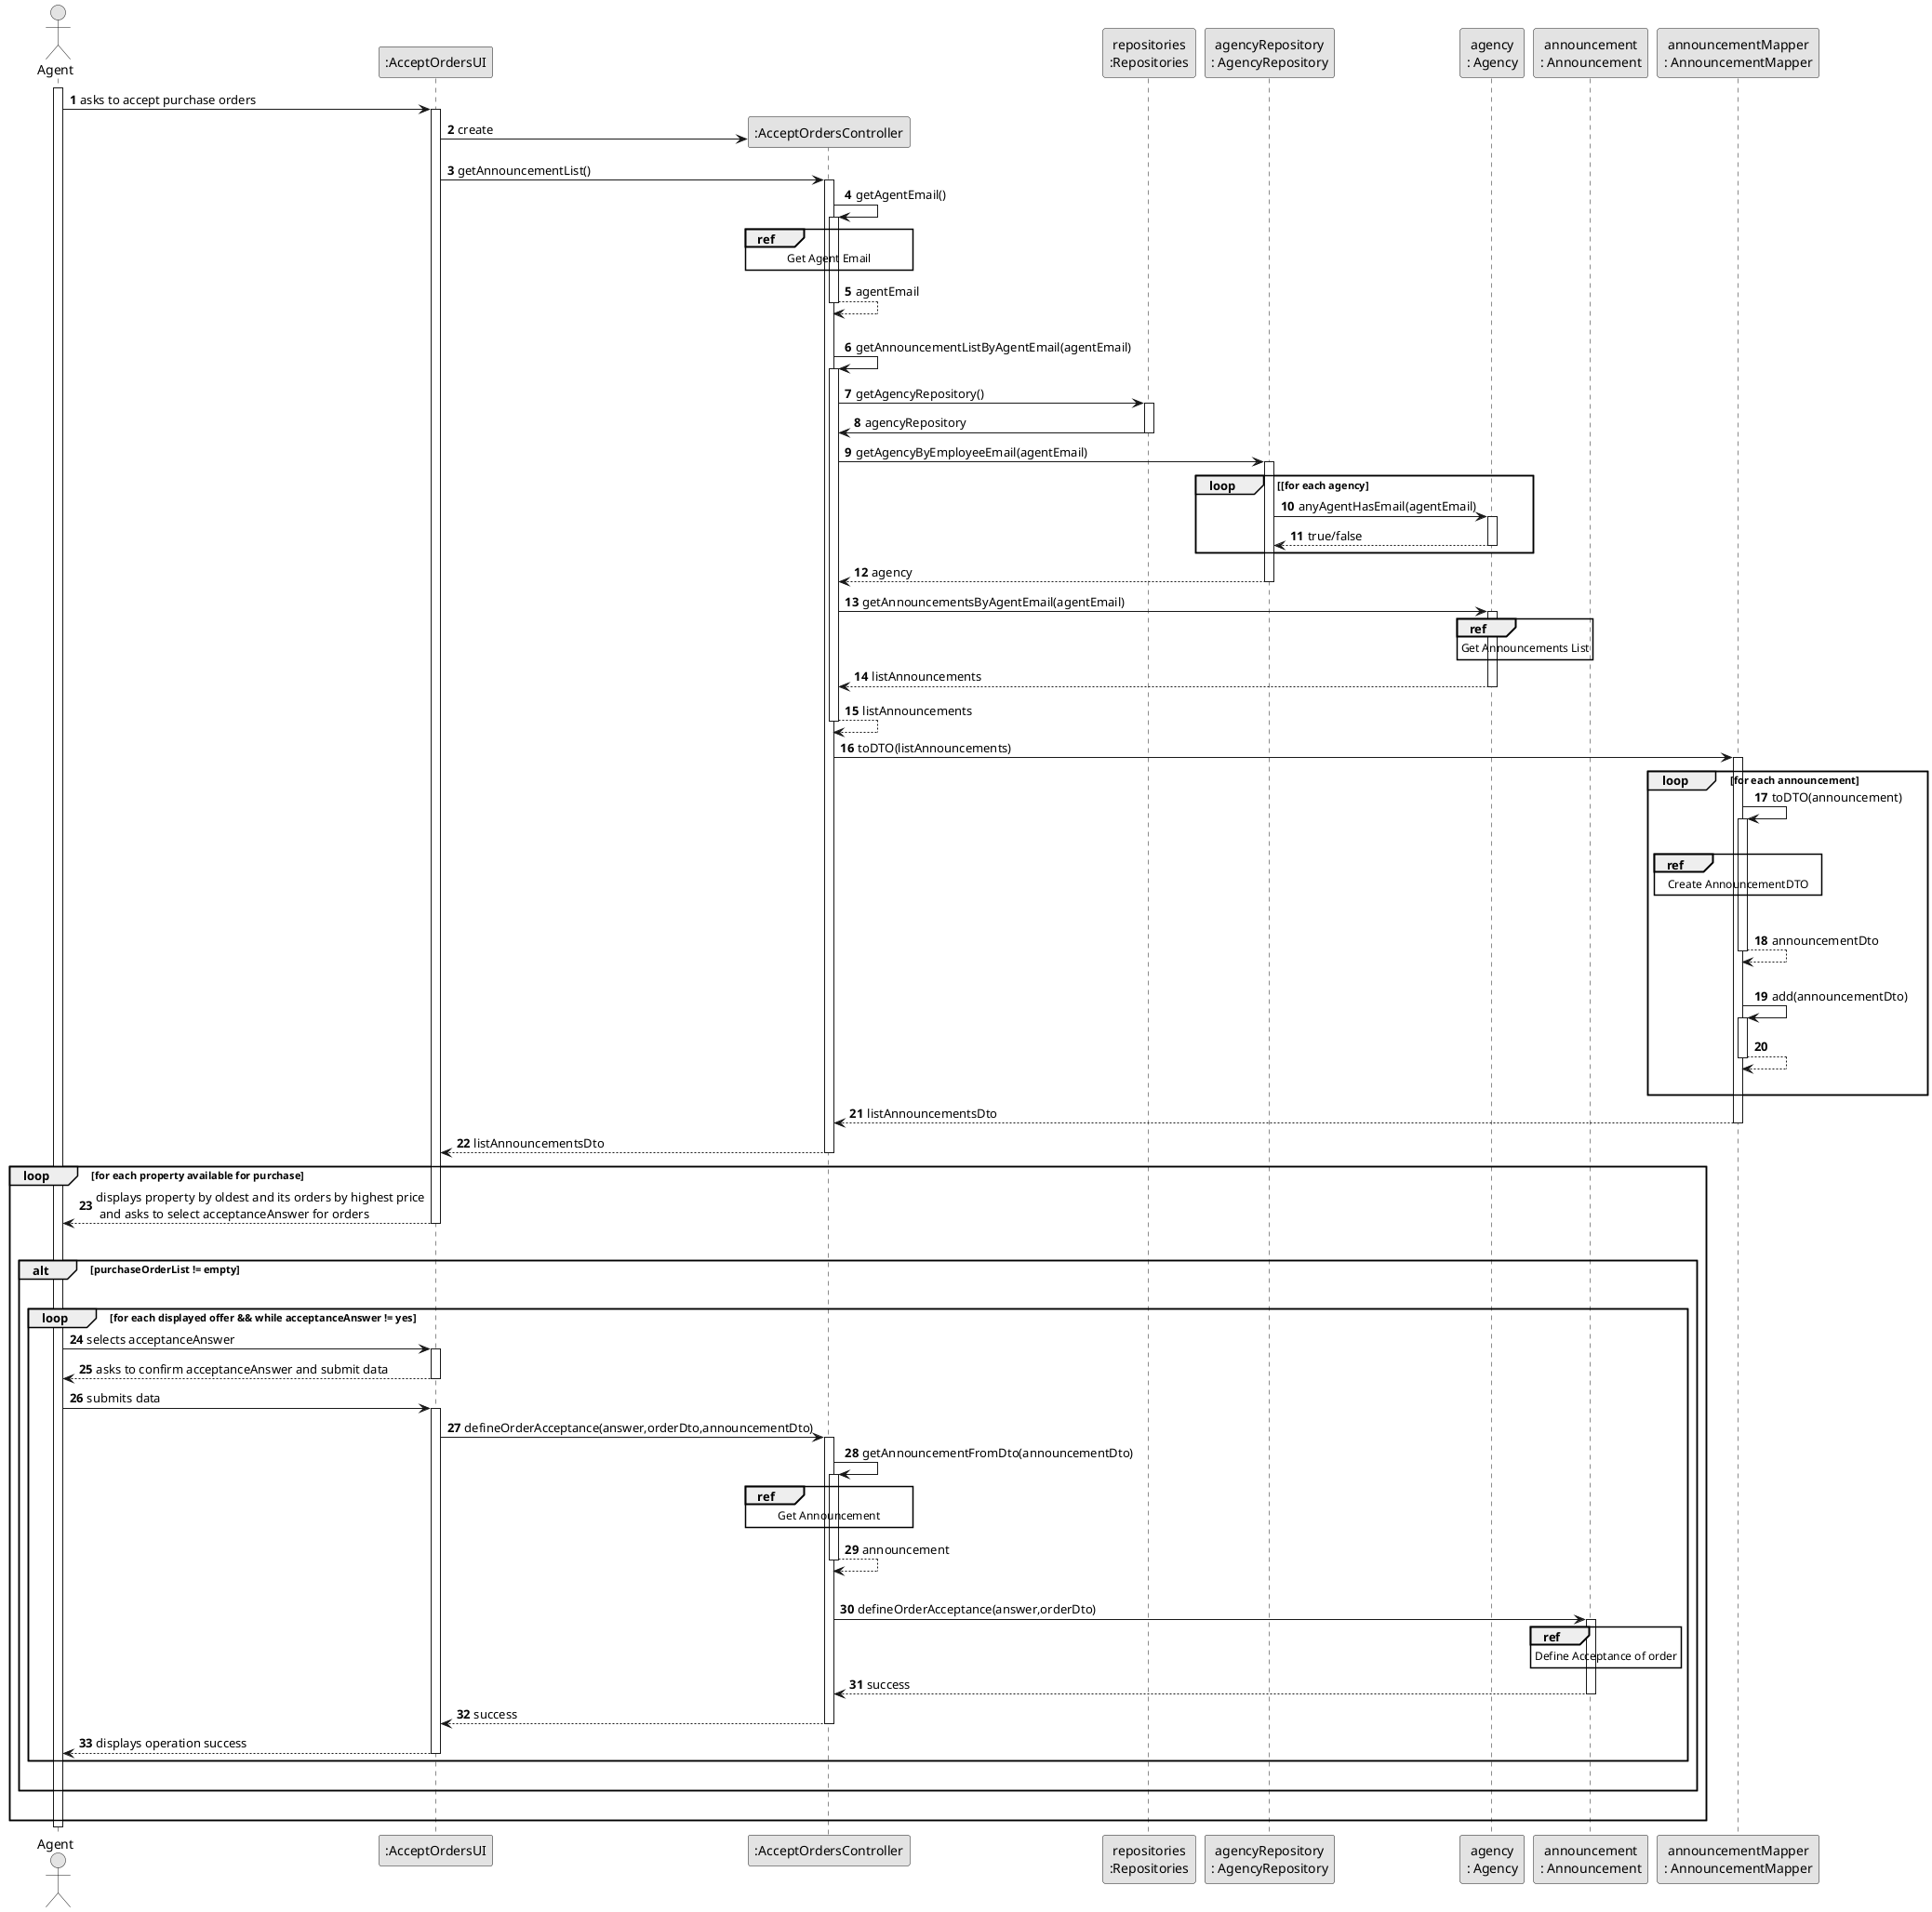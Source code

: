 @startuml
skinparam monochrome true
skinparam packageStyle rectangle
skinparam shadowing false

autonumber

'hide footbox
actor "Agent" as ADM
 participant ":AcceptOrdersUI" as UI
 participant ":AcceptOrdersController" as CTRL
 participant "repositories\n:Repositories" as PLAT
 participant "agencyRepository\n: AgencyRepository" as AgRep
 participant "agency\n: Agency" as AGENCY
 participant "announcement\n: Announcement" as Announce
 participant "announcementMapper\n: AnnouncementMapper" as AnnMAPPER

activate ADM
    ADM -> UI : asks to accept purchase orders
    activate UI

    UI -> CTRL** : create

    UI -> CTRL : getAnnouncementList()
    activate CTRL

    CTRL -> CTRL : getAgentEmail()
    activate CTRL

        ref over CTRL
            Get Agent Email
        end ref

     CTRL --> CTRL : agentEmail
     deactivate CTRL

     |||
     CTRL -> CTRL: getAnnouncementListByAgentEmail(agentEmail)
     activate CTRL

     CTRL -> PLAT :  getAgencyRepository()
     activate PLAT

     PLAT -> CTRL : agencyRepository
     deactivate PLAT
     CTRL -> AgRep: getAgencyByEmployeeEmail(agentEmail)
     activate AgRep

         loop [for each agency
             AgRep -> AGENCY : anyAgentHasEmail(agentEmail)
             activate AGENCY

                  AGENCY --> AgRep : true/false
             deactivate AGENCY
         end
         AgRep --> CTRL : agency
     deactivate AgRep

     CTRL -> AGENCY: getAnnouncementsByAgentEmail(agentEmail)
     activate AGENCY

     ref over AGENCY
        Get Announcements List
     end ref

     AGENCY --> CTRL : listAnnouncements
     deactivate AGENCY

     CTRL --> CTRL: listAnnouncements
     deactivate CTRL

    CTRL -> AnnMAPPER : toDTO(listAnnouncements)
         activate AnnMAPPER

            loop for each announcement

            AnnMAPPER -> AnnMAPPER : toDTO(announcement)
            activate AnnMAPPER
                 |||
                 ref over AnnMAPPER
                      Create AnnouncementDTO
                 end ref
            |||
            AnnMAPPER --> AnnMAPPER: announcementDto
            deactivate AnnMAPPER
            |||
            AnnMAPPER -> AnnMAPPER: add(announcementDto)
            activate AnnMAPPER

            AnnMAPPER --> AnnMAPPER:
            deactivate AnnMAPPER

            |||
            end loop

         AnnMAPPER --> CTRL : listAnnouncementsDto
         deactivate AnnMAPPER

     CTRL --> UI: listAnnouncementsDto
     deactivate CTRL

    loop for each property available for purchase

    UI --> ADM : displays property by oldest and its orders by highest price\n and asks to select acceptanceAnswer for orders
    deactivate UI
        |||
        alt purchaseOrderList != empty
            |||
            loop for each displayed offer && while acceptanceAnswer != yes

            ADM -> UI  : selects acceptanceAnswer
            activate UI

            UI --> ADM : asks to confirm acceptanceAnswer and submit data
            deactivate UI

            ADM -> UI  : submits data
            activate UI

            UI -> CTRL : defineOrderAcceptance(answer,orderDto,announcementDto)
            activate CTRL

            CTRL -> CTRL: getAnnouncementFromDto(announcementDto)
            activate CTRL

                ref over CTRL
                    Get Announcement
                end ref

            CTRL --> CTRL : announcement
            deactivate CTRL

            |||
            CTRL-> Announce : defineOrderAcceptance(answer,orderDto)
            activate Announce

            ref over Announce
                Define Acceptance of order
            end ref

            Announce --> CTRL : success
            deactivate Announce

            CTRL --> UI : success
            deactivate CTRL

            UI --> ADM : displays operation success
            deactivate UI

            end loop
        |||
        end alt
    |||
    end loop

    deactivate ADM



@enduml
